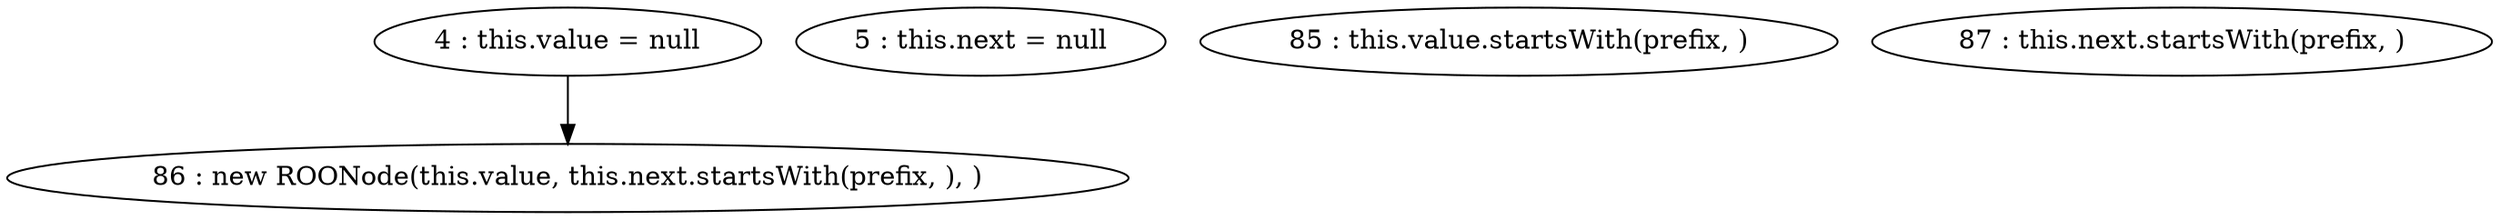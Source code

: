 digraph G {
"4 : this.value = null"
"4 : this.value = null" -> "86 : new ROONode(this.value, this.next.startsWith(prefix, ), )"
"5 : this.next = null"
"85 : this.value.startsWith(prefix, )"
"86 : new ROONode(this.value, this.next.startsWith(prefix, ), )"
"87 : this.next.startsWith(prefix, )"
}
